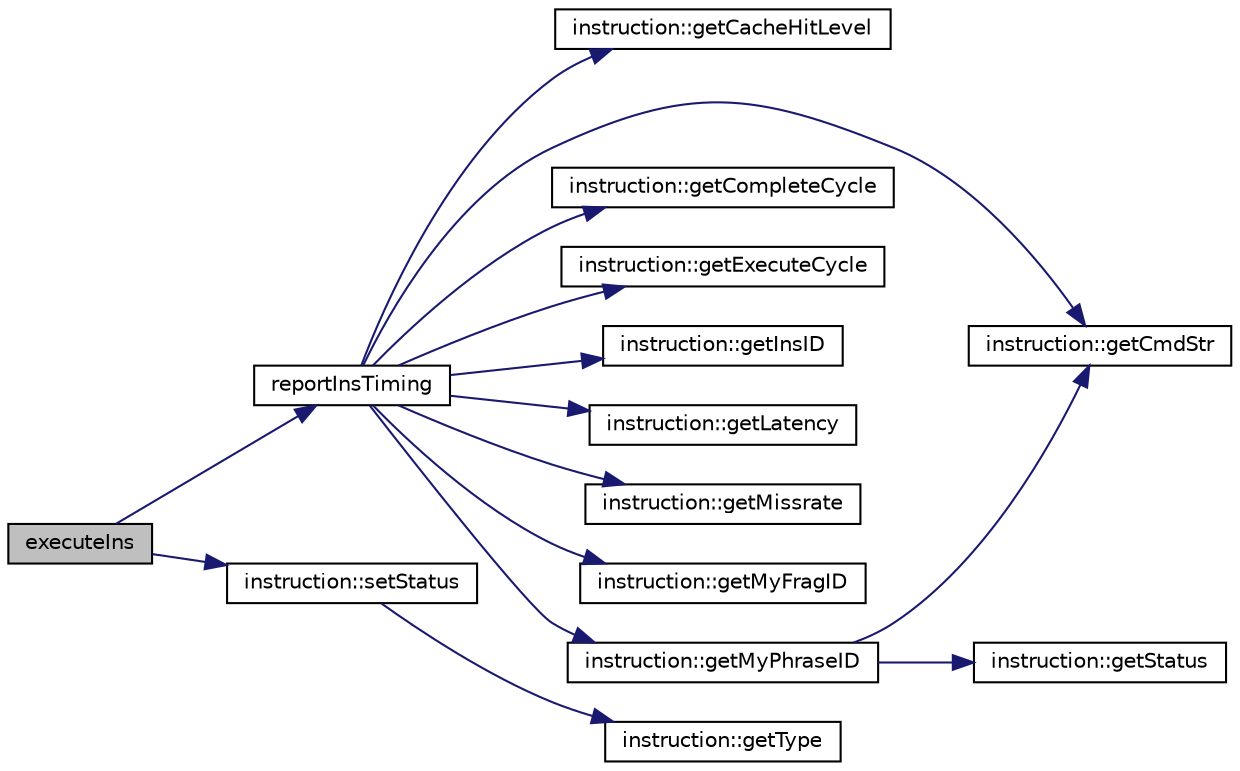 digraph G
{
  edge [fontname="Helvetica",fontsize="10",labelfontname="Helvetica",labelfontsize="10"];
  node [fontname="Helvetica",fontsize="10",shape=record];
  rankdir=LR;
  Node1 [label="executeIns",height=0.2,width=0.4,color="black", fillcolor="grey75", style="filled" fontcolor="black"];
  Node1 -> Node2 [color="midnightblue",fontsize="10",style="solid",fontname="Helvetica"];
  Node2 [label="reportInsTiming",height=0.2,width=0.4,color="black", fillcolor="white", style="filled",URL="$bkEnd_8cpp.html#a28571fa314c00095dc96822adb0dd144"];
  Node2 -> Node3 [color="midnightblue",fontsize="10",style="solid",fontname="Helvetica"];
  Node3 [label="instruction::getCacheHitLevel",height=0.2,width=0.4,color="black", fillcolor="white", style="filled",URL="$classinstruction.html#a722d3e54a39d82832a6f9769602ff967"];
  Node2 -> Node4 [color="midnightblue",fontsize="10",style="solid",fontname="Helvetica"];
  Node4 [label="instruction::getCmdStr",height=0.2,width=0.4,color="black", fillcolor="white", style="filled",URL="$classinstruction.html#a95d2dc965b2b6bb037d31af748b98d30"];
  Node2 -> Node5 [color="midnightblue",fontsize="10",style="solid",fontname="Helvetica"];
  Node5 [label="instruction::getCompleteCycle",height=0.2,width=0.4,color="black", fillcolor="white", style="filled",URL="$classinstruction.html#a509352a63d4ffd931dd5a0a48f4451ba"];
  Node2 -> Node6 [color="midnightblue",fontsize="10",style="solid",fontname="Helvetica"];
  Node6 [label="instruction::getExecuteCycle",height=0.2,width=0.4,color="black", fillcolor="white", style="filled",URL="$classinstruction.html#a85915959a0db53205b721c2593941785"];
  Node2 -> Node7 [color="midnightblue",fontsize="10",style="solid",fontname="Helvetica"];
  Node7 [label="instruction::getInsID",height=0.2,width=0.4,color="black", fillcolor="white", style="filled",URL="$classinstruction.html#a0856c8a7411c298a51cd8d8d5e2f8b12"];
  Node2 -> Node8 [color="midnightblue",fontsize="10",style="solid",fontname="Helvetica"];
  Node8 [label="instruction::getLatency",height=0.2,width=0.4,color="black", fillcolor="white", style="filled",URL="$classinstruction.html#a842fd50e52a3e3d31fcf8b7a180a32bd"];
  Node2 -> Node9 [color="midnightblue",fontsize="10",style="solid",fontname="Helvetica"];
  Node9 [label="instruction::getMissrate",height=0.2,width=0.4,color="black", fillcolor="white", style="filled",URL="$classinstruction.html#a7f04521e22bec22c519fdc44d7c8b83a"];
  Node2 -> Node10 [color="midnightblue",fontsize="10",style="solid",fontname="Helvetica"];
  Node10 [label="instruction::getMyFragID",height=0.2,width=0.4,color="black", fillcolor="white", style="filled",URL="$classinstruction.html#aab5d4a97c106ad3a04bca6dc2ff8e11c"];
  Node2 -> Node11 [color="midnightblue",fontsize="10",style="solid",fontname="Helvetica"];
  Node11 [label="instruction::getMyPhraseID",height=0.2,width=0.4,color="black", fillcolor="white", style="filled",URL="$classinstruction.html#a5047f83c94ed37bcae844d295ba0e6e4"];
  Node11 -> Node4 [color="midnightblue",fontsize="10",style="solid",fontname="Helvetica"];
  Node11 -> Node12 [color="midnightblue",fontsize="10",style="solid",fontname="Helvetica"];
  Node12 [label="instruction::getStatus",height=0.2,width=0.4,color="black", fillcolor="white", style="filled",URL="$classinstruction.html#ae93f7b1b0385897bb15fc795ee654c37"];
  Node1 -> Node13 [color="midnightblue",fontsize="10",style="solid",fontname="Helvetica"];
  Node13 [label="instruction::setStatus",height=0.2,width=0.4,color="black", fillcolor="white", style="filled",URL="$classinstruction.html#ab4b1bbe98c775d3a1fab0ed281a4ad4f"];
  Node13 -> Node14 [color="midnightblue",fontsize="10",style="solid",fontname="Helvetica"];
  Node14 [label="instruction::getType",height=0.2,width=0.4,color="black", fillcolor="white", style="filled",URL="$classinstruction.html#a47623362d505a662b974624f81288389"];
}
